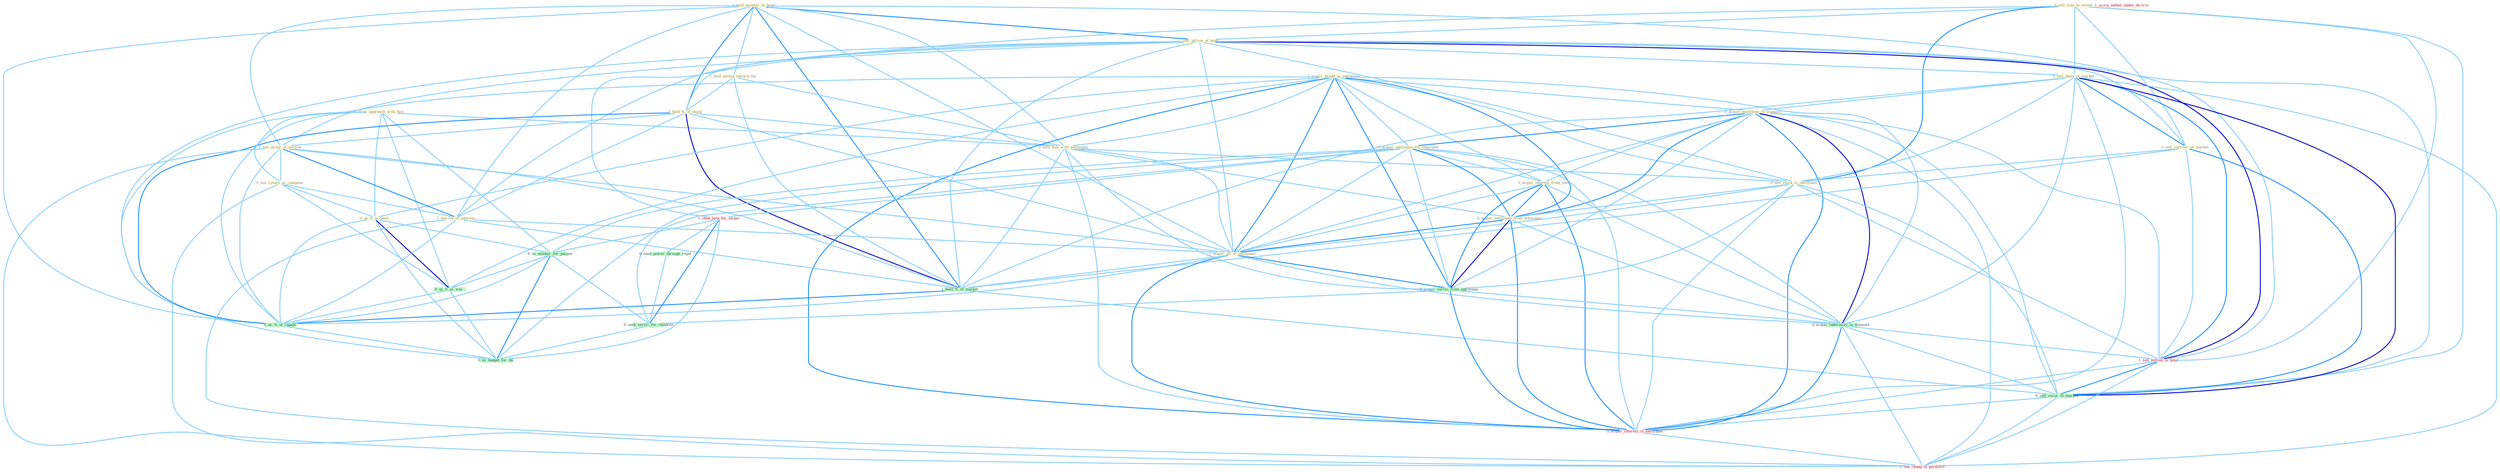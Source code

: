 Graph G{ 
    node
    [shape=polygon,style=filled,width=.5,height=.06,color="#BDFCC9",fixedsize=true,fontsize=4,
    fontcolor="#2f4f4f"];
    {node
    [color="#ffffe0", fontcolor="#8b7d6b"] "1_hold_smatter_of_bond " "1_hold_attitud_toward_the " "0_sell_loan_to_owner " "1_sell_billion_of_bond " "0_us_approach_with_him " "1_hold_%_of_stock " "1_acquir_brand_as_entitynam " "0_hold_talk_with_entitynam " "1_see_pictur_of_section " "0_see_return_as_compens " "0_sell_them_in_market " "0_acquir_entitynam_in_transact " "0_us_it_as_base " "1_see_lot_of_interest " "0_sell_currenc_on_market " "0_acquir_entitynam_for_othernum " "0_acquir_interest_from_unit " "0_sell_stock_to_entitynam " "0_acquir_entitynam_from_entitynam " "1_acquir_all_of_entitynam "}
{node [color="#fff0f5", fontcolor="#b22222"] "1_seek_help_for_owner " "1_sell_billion_in_bond " "1_usurp_author_under_doctrin " "1_acquir_interest_in_entitynam " "1_see_chang_in_portfolio "}
edge [color="#B0E2FF"];

	"1_hold_smatter_of_bond " -- "1_hold_attitud_toward_the " [w="1", color="#87cefa" ];
	"1_hold_smatter_of_bond " -- "1_sell_billion_of_bond " [w="2", color="#1e90ff" , len=0.8];
	"1_hold_smatter_of_bond " -- "1_hold_%_of_stock " [w="2", color="#1e90ff" , len=0.8];
	"1_hold_smatter_of_bond " -- "0_hold_talk_with_entitynam " [w="1", color="#87cefa" ];
	"1_hold_smatter_of_bond " -- "1_see_pictur_of_section " [w="1", color="#87cefa" ];
	"1_hold_smatter_of_bond " -- "1_see_lot_of_interest " [w="1", color="#87cefa" ];
	"1_hold_smatter_of_bond " -- "1_acquir_all_of_entitynam " [w="1", color="#87cefa" ];
	"1_hold_smatter_of_bond " -- "1_hold_%_of_market " [w="2", color="#1e90ff" , len=0.8];
	"1_hold_smatter_of_bond " -- "1_sell_billion_in_bond " [w="1", color="#87cefa" ];
	"1_hold_smatter_of_bond " -- "1_us_%_of_capabl " [w="1", color="#87cefa" ];
	"1_hold_attitud_toward_the " -- "1_hold_%_of_stock " [w="1", color="#87cefa" ];
	"1_hold_attitud_toward_the " -- "0_hold_talk_with_entitynam " [w="1", color="#87cefa" ];
	"1_hold_attitud_toward_the " -- "1_hold_%_of_market " [w="1", color="#87cefa" ];
	"0_sell_loan_to_owner " -- "1_sell_billion_of_bond " [w="1", color="#87cefa" ];
	"0_sell_loan_to_owner " -- "0_sell_them_in_market " [w="1", color="#87cefa" ];
	"0_sell_loan_to_owner " -- "0_sell_currenc_on_market " [w="1", color="#87cefa" ];
	"0_sell_loan_to_owner " -- "0_sell_stock_to_entitynam " [w="2", color="#1e90ff" , len=0.8];
	"0_sell_loan_to_owner " -- "1_seek_help_for_owner " [w="1", color="#87cefa" ];
	"0_sell_loan_to_owner " -- "1_sell_billion_in_bond " [w="1", color="#87cefa" ];
	"0_sell_loan_to_owner " -- "0_sell_secur_in_market " [w="1", color="#87cefa" ];
	"1_sell_billion_of_bond " -- "1_hold_%_of_stock " [w="1", color="#87cefa" ];
	"1_sell_billion_of_bond " -- "1_see_pictur_of_section " [w="1", color="#87cefa" ];
	"1_sell_billion_of_bond " -- "0_sell_them_in_market " [w="1", color="#87cefa" ];
	"1_sell_billion_of_bond " -- "1_see_lot_of_interest " [w="1", color="#87cefa" ];
	"1_sell_billion_of_bond " -- "0_sell_currenc_on_market " [w="1", color="#87cefa" ];
	"1_sell_billion_of_bond " -- "0_sell_stock_to_entitynam " [w="1", color="#87cefa" ];
	"1_sell_billion_of_bond " -- "1_acquir_all_of_entitynam " [w="1", color="#87cefa" ];
	"1_sell_billion_of_bond " -- "1_hold_%_of_market " [w="1", color="#87cefa" ];
	"1_sell_billion_of_bond " -- "1_sell_billion_in_bond " [w="3", color="#0000cd" , len=0.6];
	"1_sell_billion_of_bond " -- "1_us_%_of_capabl " [w="1", color="#87cefa" ];
	"1_sell_billion_of_bond " -- "0_sell_secur_in_market " [w="1", color="#87cefa" ];
	"0_us_approach_with_him " -- "0_hold_talk_with_entitynam " [w="1", color="#87cefa" ];
	"0_us_approach_with_him " -- "0_us_it_as_base " [w="1", color="#87cefa" ];
	"0_us_approach_with_him " -- "0_us_number_for_purpos " [w="1", color="#87cefa" ];
	"0_us_approach_with_him " -- "0_us_it_as_wai " [w="1", color="#87cefa" ];
	"0_us_approach_with_him " -- "1_us_%_of_capabl " [w="1", color="#87cefa" ];
	"0_us_approach_with_him " -- "0_us_budget_for_thi " [w="1", color="#87cefa" ];
	"1_hold_%_of_stock " -- "0_hold_talk_with_entitynam " [w="1", color="#87cefa" ];
	"1_hold_%_of_stock " -- "1_see_pictur_of_section " [w="1", color="#87cefa" ];
	"1_hold_%_of_stock " -- "1_see_lot_of_interest " [w="1", color="#87cefa" ];
	"1_hold_%_of_stock " -- "1_acquir_all_of_entitynam " [w="1", color="#87cefa" ];
	"1_hold_%_of_stock " -- "1_hold_%_of_market " [w="3", color="#0000cd" , len=0.6];
	"1_hold_%_of_stock " -- "1_us_%_of_capabl " [w="2", color="#1e90ff" , len=0.8];
	"1_acquir_brand_as_entitynam " -- "0_hold_talk_with_entitynam " [w="1", color="#87cefa" ];
	"1_acquir_brand_as_entitynam " -- "0_see_return_as_compens " [w="1", color="#87cefa" ];
	"1_acquir_brand_as_entitynam " -- "0_acquir_entitynam_in_transact " [w="1", color="#87cefa" ];
	"1_acquir_brand_as_entitynam " -- "0_us_it_as_base " [w="1", color="#87cefa" ];
	"1_acquir_brand_as_entitynam " -- "0_acquir_entitynam_for_othernum " [w="1", color="#87cefa" ];
	"1_acquir_brand_as_entitynam " -- "0_acquir_interest_from_unit " [w="1", color="#87cefa" ];
	"1_acquir_brand_as_entitynam " -- "0_sell_stock_to_entitynam " [w="1", color="#87cefa" ];
	"1_acquir_brand_as_entitynam " -- "0_acquir_entitynam_from_entitynam " [w="2", color="#1e90ff" , len=0.8];
	"1_acquir_brand_as_entitynam " -- "1_acquir_all_of_entitynam " [w="2", color="#1e90ff" , len=0.8];
	"1_acquir_brand_as_entitynam " -- "0_acquir_servic_from_entitynam " [w="2", color="#1e90ff" , len=0.8];
	"1_acquir_brand_as_entitynam " -- "0_acquir_laboratori_in_transact " [w="1", color="#87cefa" ];
	"1_acquir_brand_as_entitynam " -- "0_us_it_as_wai " [w="1", color="#87cefa" ];
	"1_acquir_brand_as_entitynam " -- "1_acquir_interest_in_entitynam " [w="2", color="#1e90ff" , len=0.8];
	"0_hold_talk_with_entitynam " -- "0_sell_stock_to_entitynam " [w="1", color="#87cefa" ];
	"0_hold_talk_with_entitynam " -- "0_acquir_entitynam_from_entitynam " [w="1", color="#87cefa" ];
	"0_hold_talk_with_entitynam " -- "1_acquir_all_of_entitynam " [w="1", color="#87cefa" ];
	"0_hold_talk_with_entitynam " -- "0_acquir_servic_from_entitynam " [w="1", color="#87cefa" ];
	"0_hold_talk_with_entitynam " -- "1_hold_%_of_market " [w="1", color="#87cefa" ];
	"0_hold_talk_with_entitynam " -- "1_acquir_interest_in_entitynam " [w="1", color="#87cefa" ];
	"1_see_pictur_of_section " -- "0_see_return_as_compens " [w="1", color="#87cefa" ];
	"1_see_pictur_of_section " -- "1_see_lot_of_interest " [w="2", color="#1e90ff" , len=0.8];
	"1_see_pictur_of_section " -- "1_acquir_all_of_entitynam " [w="1", color="#87cefa" ];
	"1_see_pictur_of_section " -- "1_hold_%_of_market " [w="1", color="#87cefa" ];
	"1_see_pictur_of_section " -- "1_us_%_of_capabl " [w="1", color="#87cefa" ];
	"1_see_pictur_of_section " -- "1_see_chang_in_portfolio " [w="1", color="#87cefa" ];
	"0_see_return_as_compens " -- "0_us_it_as_base " [w="1", color="#87cefa" ];
	"0_see_return_as_compens " -- "1_see_lot_of_interest " [w="1", color="#87cefa" ];
	"0_see_return_as_compens " -- "0_us_it_as_wai " [w="1", color="#87cefa" ];
	"0_see_return_as_compens " -- "1_see_chang_in_portfolio " [w="1", color="#87cefa" ];
	"0_sell_them_in_market " -- "0_acquir_entitynam_in_transact " [w="1", color="#87cefa" ];
	"0_sell_them_in_market " -- "0_sell_currenc_on_market " [w="2", color="#1e90ff" , len=0.8];
	"0_sell_them_in_market " -- "0_sell_stock_to_entitynam " [w="1", color="#87cefa" ];
	"0_sell_them_in_market " -- "1_hold_%_of_market " [w="1", color="#87cefa" ];
	"0_sell_them_in_market " -- "0_acquir_laboratori_in_transact " [w="1", color="#87cefa" ];
	"0_sell_them_in_market " -- "1_sell_billion_in_bond " [w="2", color="#1e90ff" , len=0.8];
	"0_sell_them_in_market " -- "0_sell_secur_in_market " [w="3", color="#0000cd" , len=0.6];
	"0_sell_them_in_market " -- "1_acquir_interest_in_entitynam " [w="1", color="#87cefa" ];
	"0_sell_them_in_market " -- "1_see_chang_in_portfolio " [w="1", color="#87cefa" ];
	"0_acquir_entitynam_in_transact " -- "0_acquir_entitynam_for_othernum " [w="2", color="#1e90ff" , len=0.8];
	"0_acquir_entitynam_in_transact " -- "0_acquir_interest_from_unit " [w="1", color="#87cefa" ];
	"0_acquir_entitynam_in_transact " -- "0_acquir_entitynam_from_entitynam " [w="2", color="#1e90ff" , len=0.8];
	"0_acquir_entitynam_in_transact " -- "1_acquir_all_of_entitynam " [w="1", color="#87cefa" ];
	"0_acquir_entitynam_in_transact " -- "0_acquir_servic_from_entitynam " [w="1", color="#87cefa" ];
	"0_acquir_entitynam_in_transact " -- "0_acquir_laboratori_in_transact " [w="3", color="#0000cd" , len=0.6];
	"0_acquir_entitynam_in_transact " -- "1_sell_billion_in_bond " [w="1", color="#87cefa" ];
	"0_acquir_entitynam_in_transact " -- "0_sell_secur_in_market " [w="1", color="#87cefa" ];
	"0_acquir_entitynam_in_transact " -- "1_acquir_interest_in_entitynam " [w="2", color="#1e90ff" , len=0.8];
	"0_acquir_entitynam_in_transact " -- "1_see_chang_in_portfolio " [w="1", color="#87cefa" ];
	"0_us_it_as_base " -- "0_us_number_for_purpos " [w="1", color="#87cefa" ];
	"0_us_it_as_base " -- "0_us_it_as_wai " [w="3", color="#0000cd" , len=0.6];
	"0_us_it_as_base " -- "1_us_%_of_capabl " [w="1", color="#87cefa" ];
	"0_us_it_as_base " -- "0_us_budget_for_thi " [w="1", color="#87cefa" ];
	"1_see_lot_of_interest " -- "1_acquir_all_of_entitynam " [w="1", color="#87cefa" ];
	"1_see_lot_of_interest " -- "1_hold_%_of_market " [w="1", color="#87cefa" ];
	"1_see_lot_of_interest " -- "1_us_%_of_capabl " [w="1", color="#87cefa" ];
	"1_see_lot_of_interest " -- "1_see_chang_in_portfolio " [w="1", color="#87cefa" ];
	"0_sell_currenc_on_market " -- "0_sell_stock_to_entitynam " [w="1", color="#87cefa" ];
	"0_sell_currenc_on_market " -- "1_hold_%_of_market " [w="1", color="#87cefa" ];
	"0_sell_currenc_on_market " -- "1_sell_billion_in_bond " [w="1", color="#87cefa" ];
	"0_sell_currenc_on_market " -- "0_sell_secur_in_market " [w="2", color="#1e90ff" , len=0.8];
	"0_acquir_entitynam_for_othernum " -- "0_acquir_interest_from_unit " [w="1", color="#87cefa" ];
	"0_acquir_entitynam_for_othernum " -- "0_acquir_entitynam_from_entitynam " [w="2", color="#1e90ff" , len=0.8];
	"0_acquir_entitynam_for_othernum " -- "1_acquir_all_of_entitynam " [w="1", color="#87cefa" ];
	"0_acquir_entitynam_for_othernum " -- "1_seek_help_for_owner " [w="1", color="#87cefa" ];
	"0_acquir_entitynam_for_othernum " -- "0_acquir_servic_from_entitynam " [w="1", color="#87cefa" ];
	"0_acquir_entitynam_for_othernum " -- "0_us_number_for_purpos " [w="1", color="#87cefa" ];
	"0_acquir_entitynam_for_othernum " -- "0_acquir_laboratori_in_transact " [w="1", color="#87cefa" ];
	"0_acquir_entitynam_for_othernum " -- "1_acquir_interest_in_entitynam " [w="1", color="#87cefa" ];
	"0_acquir_entitynam_for_othernum " -- "0_seek_servic_for_children " [w="1", color="#87cefa" ];
	"0_acquir_entitynam_for_othernum " -- "0_us_budget_for_thi " [w="1", color="#87cefa" ];
	"0_acquir_interest_from_unit " -- "0_acquir_entitynam_from_entitynam " [w="2", color="#1e90ff" , len=0.8];
	"0_acquir_interest_from_unit " -- "1_acquir_all_of_entitynam " [w="1", color="#87cefa" ];
	"0_acquir_interest_from_unit " -- "0_acquir_servic_from_entitynam " [w="2", color="#1e90ff" , len=0.8];
	"0_acquir_interest_from_unit " -- "0_acquir_laboratori_in_transact " [w="1", color="#87cefa" ];
	"0_acquir_interest_from_unit " -- "1_acquir_interest_in_entitynam " [w="2", color="#1e90ff" , len=0.8];
	"0_sell_stock_to_entitynam " -- "0_acquir_entitynam_from_entitynam " [w="1", color="#87cefa" ];
	"0_sell_stock_to_entitynam " -- "1_acquir_all_of_entitynam " [w="1", color="#87cefa" ];
	"0_sell_stock_to_entitynam " -- "0_acquir_servic_from_entitynam " [w="1", color="#87cefa" ];
	"0_sell_stock_to_entitynam " -- "1_sell_billion_in_bond " [w="1", color="#87cefa" ];
	"0_sell_stock_to_entitynam " -- "0_sell_secur_in_market " [w="1", color="#87cefa" ];
	"0_sell_stock_to_entitynam " -- "1_acquir_interest_in_entitynam " [w="1", color="#87cefa" ];
	"0_acquir_entitynam_from_entitynam " -- "1_acquir_all_of_entitynam " [w="2", color="#1e90ff" , len=0.8];
	"0_acquir_entitynam_from_entitynam " -- "0_acquir_servic_from_entitynam " [w="3", color="#0000cd" , len=0.6];
	"0_acquir_entitynam_from_entitynam " -- "0_acquir_laboratori_in_transact " [w="1", color="#87cefa" ];
	"0_acquir_entitynam_from_entitynam " -- "1_acquir_interest_in_entitynam " [w="2", color="#1e90ff" , len=0.8];
	"1_acquir_all_of_entitynam " -- "0_acquir_servic_from_entitynam " [w="2", color="#1e90ff" , len=0.8];
	"1_acquir_all_of_entitynam " -- "1_hold_%_of_market " [w="1", color="#87cefa" ];
	"1_acquir_all_of_entitynam " -- "0_acquir_laboratori_in_transact " [w="1", color="#87cefa" ];
	"1_acquir_all_of_entitynam " -- "1_us_%_of_capabl " [w="1", color="#87cefa" ];
	"1_acquir_all_of_entitynam " -- "1_acquir_interest_in_entitynam " [w="2", color="#1e90ff" , len=0.8];
	"1_seek_help_for_owner " -- "0_seek_power_through_regul " [w="1", color="#87cefa" ];
	"1_seek_help_for_owner " -- "0_us_number_for_purpos " [w="1", color="#87cefa" ];
	"1_seek_help_for_owner " -- "0_seek_servic_for_children " [w="2", color="#1e90ff" , len=0.8];
	"1_seek_help_for_owner " -- "0_us_budget_for_thi " [w="1", color="#87cefa" ];
	"0_acquir_servic_from_entitynam " -- "0_acquir_laboratori_in_transact " [w="1", color="#87cefa" ];
	"0_acquir_servic_from_entitynam " -- "1_acquir_interest_in_entitynam " [w="2", color="#1e90ff" , len=0.8];
	"0_acquir_servic_from_entitynam " -- "0_seek_servic_for_children " [w="1", color="#87cefa" ];
	"1_hold_%_of_market " -- "1_us_%_of_capabl " [w="2", color="#1e90ff" , len=0.8];
	"1_hold_%_of_market " -- "0_sell_secur_in_market " [w="1", color="#87cefa" ];
	"0_seek_power_through_regul " -- "0_seek_servic_for_children " [w="1", color="#87cefa" ];
	"0_us_number_for_purpos " -- "0_us_it_as_wai " [w="1", color="#87cefa" ];
	"0_us_number_for_purpos " -- "1_us_%_of_capabl " [w="1", color="#87cefa" ];
	"0_us_number_for_purpos " -- "0_seek_servic_for_children " [w="1", color="#87cefa" ];
	"0_us_number_for_purpos " -- "0_us_budget_for_thi " [w="2", color="#1e90ff" , len=0.8];
	"0_acquir_laboratori_in_transact " -- "1_sell_billion_in_bond " [w="1", color="#87cefa" ];
	"0_acquir_laboratori_in_transact " -- "0_sell_secur_in_market " [w="1", color="#87cefa" ];
	"0_acquir_laboratori_in_transact " -- "1_acquir_interest_in_entitynam " [w="2", color="#1e90ff" , len=0.8];
	"0_acquir_laboratori_in_transact " -- "1_see_chang_in_portfolio " [w="1", color="#87cefa" ];
	"1_sell_billion_in_bond " -- "0_sell_secur_in_market " [w="2", color="#1e90ff" , len=0.8];
	"1_sell_billion_in_bond " -- "1_acquir_interest_in_entitynam " [w="1", color="#87cefa" ];
	"1_sell_billion_in_bond " -- "1_see_chang_in_portfolio " [w="1", color="#87cefa" ];
	"0_us_it_as_wai " -- "1_us_%_of_capabl " [w="1", color="#87cefa" ];
	"0_us_it_as_wai " -- "0_us_budget_for_thi " [w="1", color="#87cefa" ];
	"1_us_%_of_capabl " -- "0_us_budget_for_thi " [w="1", color="#87cefa" ];
	"0_sell_secur_in_market " -- "1_acquir_interest_in_entitynam " [w="1", color="#87cefa" ];
	"0_sell_secur_in_market " -- "1_see_chang_in_portfolio " [w="1", color="#87cefa" ];
	"1_acquir_interest_in_entitynam " -- "1_see_chang_in_portfolio " [w="1", color="#87cefa" ];
	"0_seek_servic_for_children " -- "0_us_budget_for_thi " [w="1", color="#87cefa" ];
}